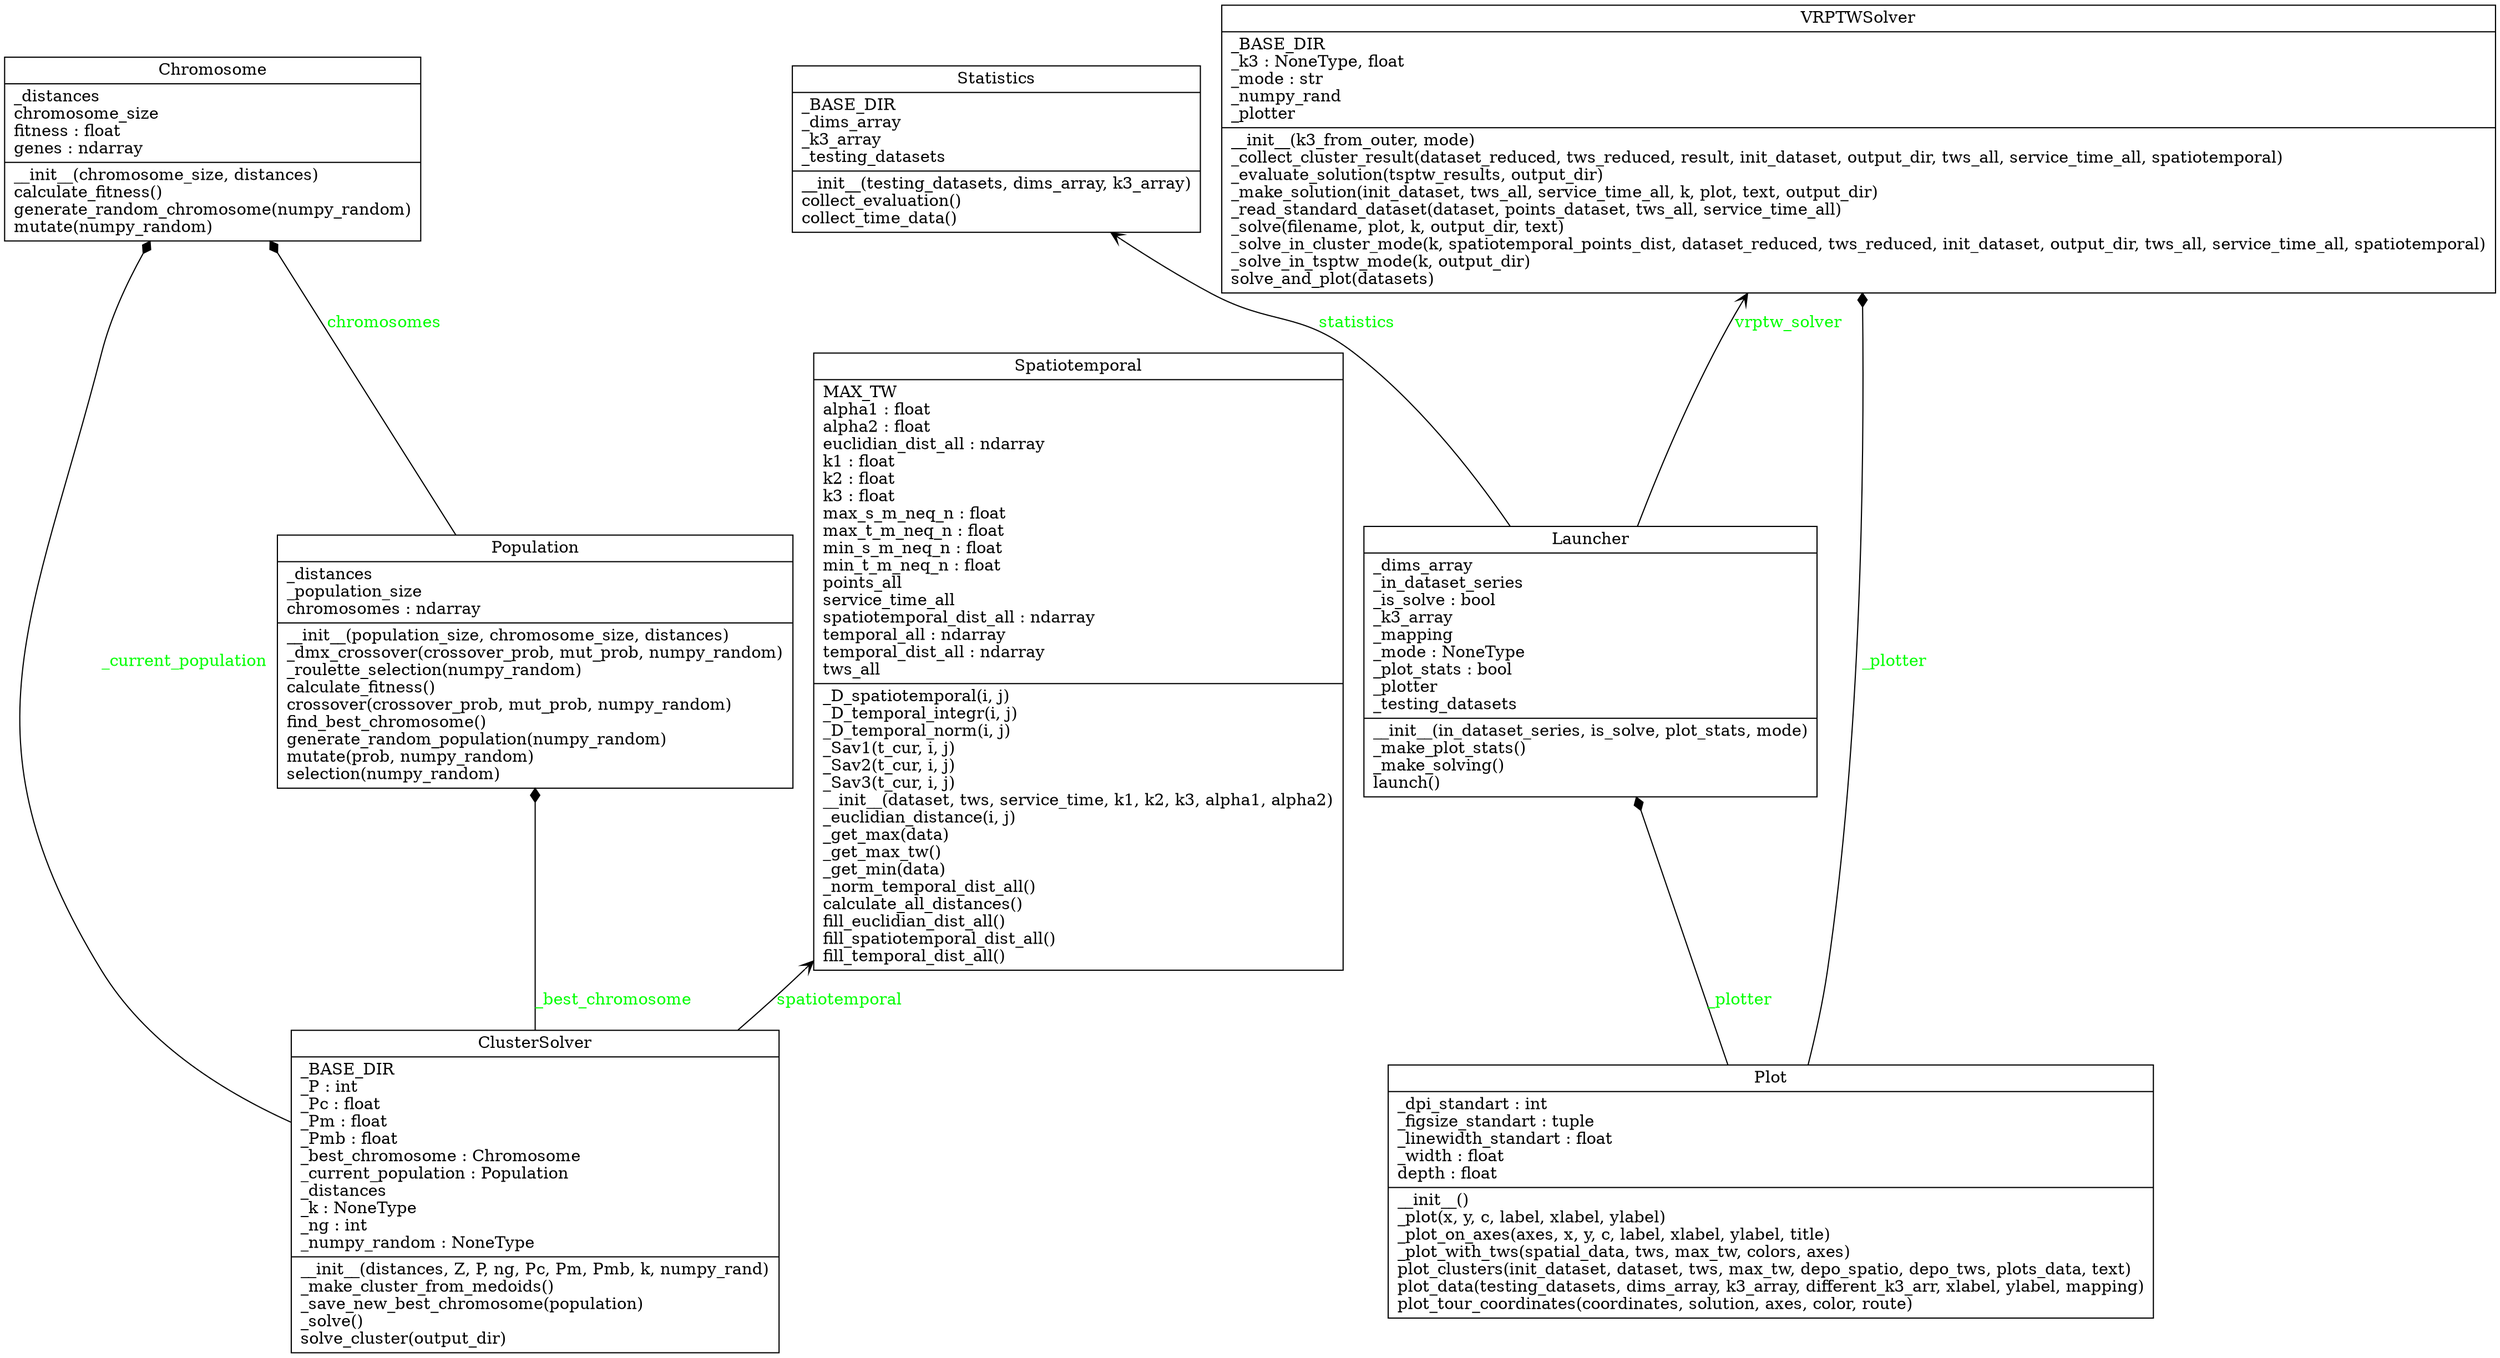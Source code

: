 digraph "classes" {
charset="utf-8"
rankdir=BT
"0" [label="{Chromosome|_distances\lchromosome_size\lfitness : float\lgenes : ndarray\l|__init__(chromosome_size, distances)\lcalculate_fitness()\lgenerate_random_chromosome(numpy_random)\lmutate(numpy_random)\l}", shape="record"];
"1" [label="{ClusterSolver|_BASE_DIR\l_P : int\l_Pc : float\l_Pm : float\l_Pmb : float\l_best_chromosome : Chromosome\l_current_population : Population\l_distances\l_k : NoneType\l_ng : int\l_numpy_random : NoneType\l|__init__(distances, Z, P, ng, Pc, Pm, Pmb, k, numpy_rand)\l_make_cluster_from_medoids()\l_save_new_best_chromosome(population)\l_solve()\lsolve_cluster(output_dir)\l}", shape="record"];
"2" [label="{Launcher|_dims_array\l_in_dataset_series\l_is_solve : bool\l_k3_array\l_mapping\l_mode : NoneType\l_plot_stats : bool\l_plotter\l_testing_datasets\l|__init__(in_dataset_series, is_solve, plot_stats, mode)\l_make_plot_stats()\l_make_solving()\llaunch()\l}", shape="record"];
"3" [label="{Plot|_dpi_standart : int\l_figsize_standart : tuple\l_linewidth_standart : float\l_width : float\ldepth : float\l|__init__()\l_plot(x, y, c, label, xlabel, ylabel)\l_plot_on_axes(axes, x, y, c, label, xlabel, ylabel, title)\l_plot_with_tws(spatial_data, tws, max_tw, colors, axes)\lplot_clusters(init_dataset, dataset, tws, max_tw, depo_spatio, depo_tws, plots_data, text)\lplot_data(testing_datasets, dims_array, k3_array, different_k3_arr, xlabel, ylabel, mapping)\lplot_tour_coordinates(coordinates, solution, axes, color, route)\l}", shape="record"];
"4" [label="{Population|_distances\l_population_size\lchromosomes : ndarray\l|__init__(population_size, chromosome_size, distances)\l_dmx_crossover(crossover_prob, mut_prob, numpy_random)\l_roulette_selection(numpy_random)\lcalculate_fitness()\lcrossover(crossover_prob, mut_prob, numpy_random)\lfind_best_chromosome()\lgenerate_random_population(numpy_random)\lmutate(prob, numpy_random)\lselection(numpy_random)\l}", shape="record"];
"5" [label="{Spatiotemporal|MAX_TW\lalpha1 : float\lalpha2 : float\leuclidian_dist_all : ndarray\lk1 : float\lk2 : float\lk3 : float\lmax_s_m_neq_n : float\lmax_t_m_neq_n : float\lmin_s_m_neq_n : float\lmin_t_m_neq_n : float\lpoints_all\lservice_time_all\lspatiotemporal_dist_all : ndarray\ltemporal_all : ndarray\ltemporal_dist_all : ndarray\ltws_all\l|_D_spatiotemporal(i, j)\l_D_temporal_integr(i, j)\l_D_temporal_norm(i, j)\l_Sav1(t_cur, i, j)\l_Sav2(t_cur, i, j)\l_Sav3(t_cur, i, j)\l__init__(dataset, tws, service_time, k1, k2, k3, alpha1, alpha2)\l_euclidian_distance(i, j)\l_get_max(data)\l_get_max_tw()\l_get_min(data)\l_norm_temporal_dist_all()\lcalculate_all_distances()\lfill_euclidian_dist_all()\lfill_spatiotemporal_dist_all()\lfill_temporal_dist_all()\l}", shape="record"];
"6" [label="{Statistics|_BASE_DIR\l_dims_array\l_k3_array\l_testing_datasets\l|__init__(testing_datasets, dims_array, k3_array)\lcollect_evaluation()\lcollect_time_data()\l}", shape="record"];
"7" [label="{VRPTWSolver|_BASE_DIR\l_k3 : NoneType, float\l_mode : str\l_numpy_rand\l_plotter\l|__init__(k3_from_outer, mode)\l_collect_cluster_result(dataset_reduced, tws_reduced, result, init_dataset, output_dir, tws_all, service_time_all, spatiotemporal)\l_evaluate_solution(tsptw_results, output_dir)\l_make_solution(init_dataset, tws_all, service_time_all, k, plot, text, output_dir)\l_read_standard_dataset(dataset, points_dataset, tws_all, service_time_all)\l_solve(filename, plot, k, output_dir, text)\l_solve_in_cluster_mode(k, spatiotemporal_points_dist, dataset_reduced, tws_reduced, init_dataset, output_dir, tws_all, service_time_all, spatiotemporal)\l_solve_in_tsptw_mode(k, output_dir)\lsolve_and_plot(datasets)\l}", shape="record"];
"3" -> "2" [arrowhead="diamond", arrowtail="none", fontcolor="green", label="_plotter", style="solid"];
"3" -> "7" [arrowhead="diamond", arrowtail="none", fontcolor="green", label="_plotter", style="solid"];
"1" -> "0" [arrowhead="diamond", arrowtail="none", fontcolor="green", label="_current_population", style="solid"];
"1" -> "4" [arrowhead="diamond", arrowtail="none", fontcolor="green", label="_best_chromosome", style="solid"];
"4" -> "0" [arrowhead="diamond", arrowtail="none", fontcolor="green", label="chromosomes", style="solid"];
"1" -> "5" [arrowhead="open", arrowtail="none", fontcolor="green", label="spatiotemporal", style="solid"];
"2" -> "7" [arrowhead="open", arrowtail="none", fontcolor="green", label="vrptw_solver", style="solid"];
"2" -> "6" [arrowhead="open", arrowtail="none", fontcolor="green", label="statistics", style="solid"];
}
